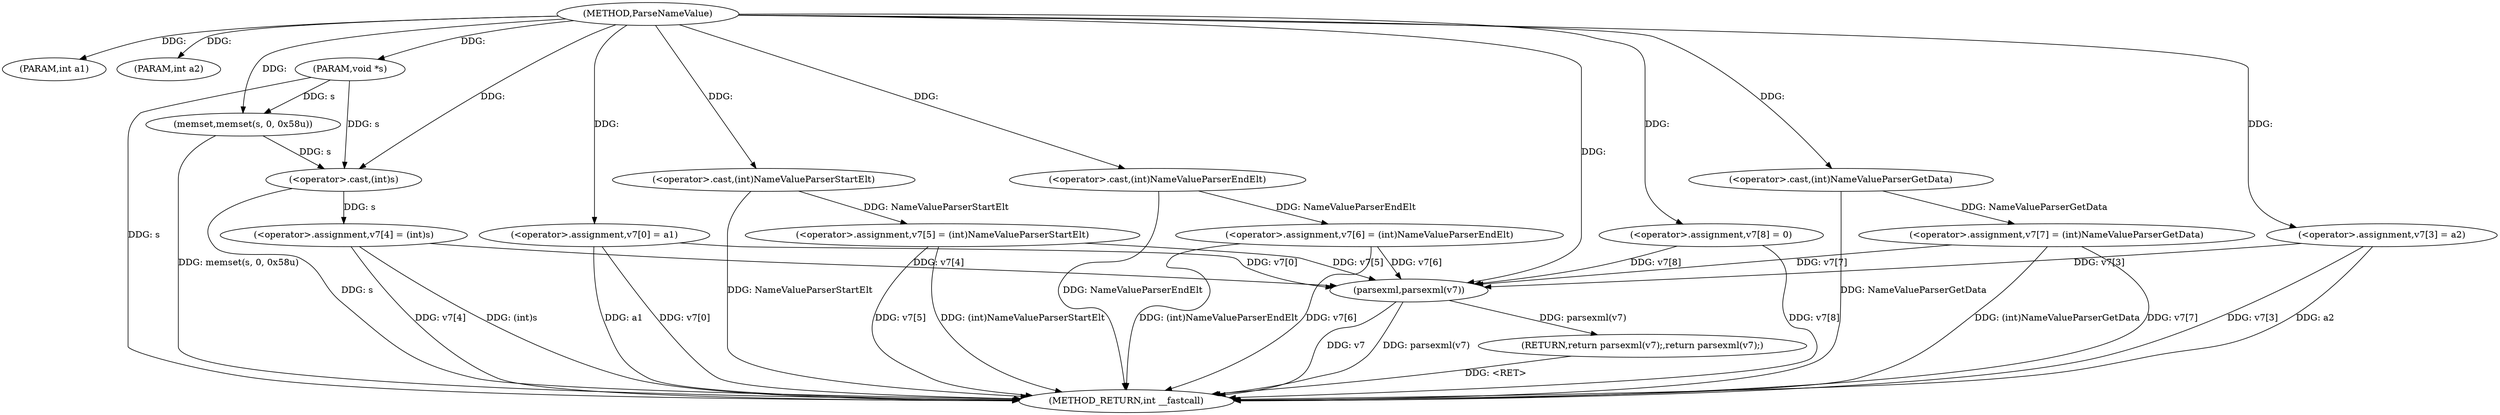 digraph ParseNameValue {  
"1000102" [label = "(METHOD,ParseNameValue)" ]
"1000158" [label = "(METHOD_RETURN,int __fastcall)" ]
"1000103" [label = "(PARAM,int a1)" ]
"1000104" [label = "(PARAM,int a2)" ]
"1000105" [label = "(PARAM,void *s)" ]
"1000108" [label = "(memset,memset(s, 0, 0x58u))" ]
"1000112" [label = "(<operator>.assignment,v7[0] = a1)" ]
"1000117" [label = "(<operator>.assignment,v7[5] = (int)NameValueParserStartElt)" ]
"1000121" [label = "(<operator>.cast,(int)NameValueParserStartElt)" ]
"1000124" [label = "(<operator>.assignment,v7[6] = (int)NameValueParserEndElt)" ]
"1000128" [label = "(<operator>.cast,(int)NameValueParserEndElt)" ]
"1000131" [label = "(<operator>.assignment,v7[7] = (int)NameValueParserGetData)" ]
"1000135" [label = "(<operator>.cast,(int)NameValueParserGetData)" ]
"1000138" [label = "(<operator>.assignment,v7[8] = 0)" ]
"1000143" [label = "(<operator>.assignment,v7[3] = a2)" ]
"1000148" [label = "(<operator>.assignment,v7[4] = (int)s)" ]
"1000152" [label = "(<operator>.cast,(int)s)" ]
"1000155" [label = "(RETURN,return parsexml(v7);,return parsexml(v7);)" ]
"1000156" [label = "(parsexml,parsexml(v7))" ]
  "1000156" -> "1000158"  [ label = "DDG: v7"] 
  "1000148" -> "1000158"  [ label = "DDG: v7[4]"] 
  "1000112" -> "1000158"  [ label = "DDG: a1"] 
  "1000156" -> "1000158"  [ label = "DDG: parsexml(v7)"] 
  "1000143" -> "1000158"  [ label = "DDG: v7[3]"] 
  "1000112" -> "1000158"  [ label = "DDG: v7[0]"] 
  "1000124" -> "1000158"  [ label = "DDG: (int)NameValueParserEndElt"] 
  "1000138" -> "1000158"  [ label = "DDG: v7[8]"] 
  "1000117" -> "1000158"  [ label = "DDG: v7[5]"] 
  "1000105" -> "1000158"  [ label = "DDG: s"] 
  "1000148" -> "1000158"  [ label = "DDG: (int)s"] 
  "1000117" -> "1000158"  [ label = "DDG: (int)NameValueParserStartElt"] 
  "1000135" -> "1000158"  [ label = "DDG: NameValueParserGetData"] 
  "1000128" -> "1000158"  [ label = "DDG: NameValueParserEndElt"] 
  "1000143" -> "1000158"  [ label = "DDG: a2"] 
  "1000131" -> "1000158"  [ label = "DDG: (int)NameValueParserGetData"] 
  "1000124" -> "1000158"  [ label = "DDG: v7[6]"] 
  "1000152" -> "1000158"  [ label = "DDG: s"] 
  "1000121" -> "1000158"  [ label = "DDG: NameValueParserStartElt"] 
  "1000108" -> "1000158"  [ label = "DDG: memset(s, 0, 0x58u)"] 
  "1000131" -> "1000158"  [ label = "DDG: v7[7]"] 
  "1000155" -> "1000158"  [ label = "DDG: <RET>"] 
  "1000102" -> "1000103"  [ label = "DDG: "] 
  "1000102" -> "1000104"  [ label = "DDG: "] 
  "1000102" -> "1000105"  [ label = "DDG: "] 
  "1000105" -> "1000108"  [ label = "DDG: s"] 
  "1000102" -> "1000108"  [ label = "DDG: "] 
  "1000102" -> "1000112"  [ label = "DDG: "] 
  "1000121" -> "1000117"  [ label = "DDG: NameValueParserStartElt"] 
  "1000102" -> "1000121"  [ label = "DDG: "] 
  "1000128" -> "1000124"  [ label = "DDG: NameValueParserEndElt"] 
  "1000102" -> "1000128"  [ label = "DDG: "] 
  "1000135" -> "1000131"  [ label = "DDG: NameValueParserGetData"] 
  "1000102" -> "1000135"  [ label = "DDG: "] 
  "1000102" -> "1000138"  [ label = "DDG: "] 
  "1000102" -> "1000143"  [ label = "DDG: "] 
  "1000152" -> "1000148"  [ label = "DDG: s"] 
  "1000108" -> "1000152"  [ label = "DDG: s"] 
  "1000105" -> "1000152"  [ label = "DDG: s"] 
  "1000102" -> "1000152"  [ label = "DDG: "] 
  "1000156" -> "1000155"  [ label = "DDG: parsexml(v7)"] 
  "1000143" -> "1000156"  [ label = "DDG: v7[3]"] 
  "1000112" -> "1000156"  [ label = "DDG: v7[0]"] 
  "1000138" -> "1000156"  [ label = "DDG: v7[8]"] 
  "1000117" -> "1000156"  [ label = "DDG: v7[5]"] 
  "1000148" -> "1000156"  [ label = "DDG: v7[4]"] 
  "1000124" -> "1000156"  [ label = "DDG: v7[6]"] 
  "1000131" -> "1000156"  [ label = "DDG: v7[7]"] 
  "1000102" -> "1000156"  [ label = "DDG: "] 
}

